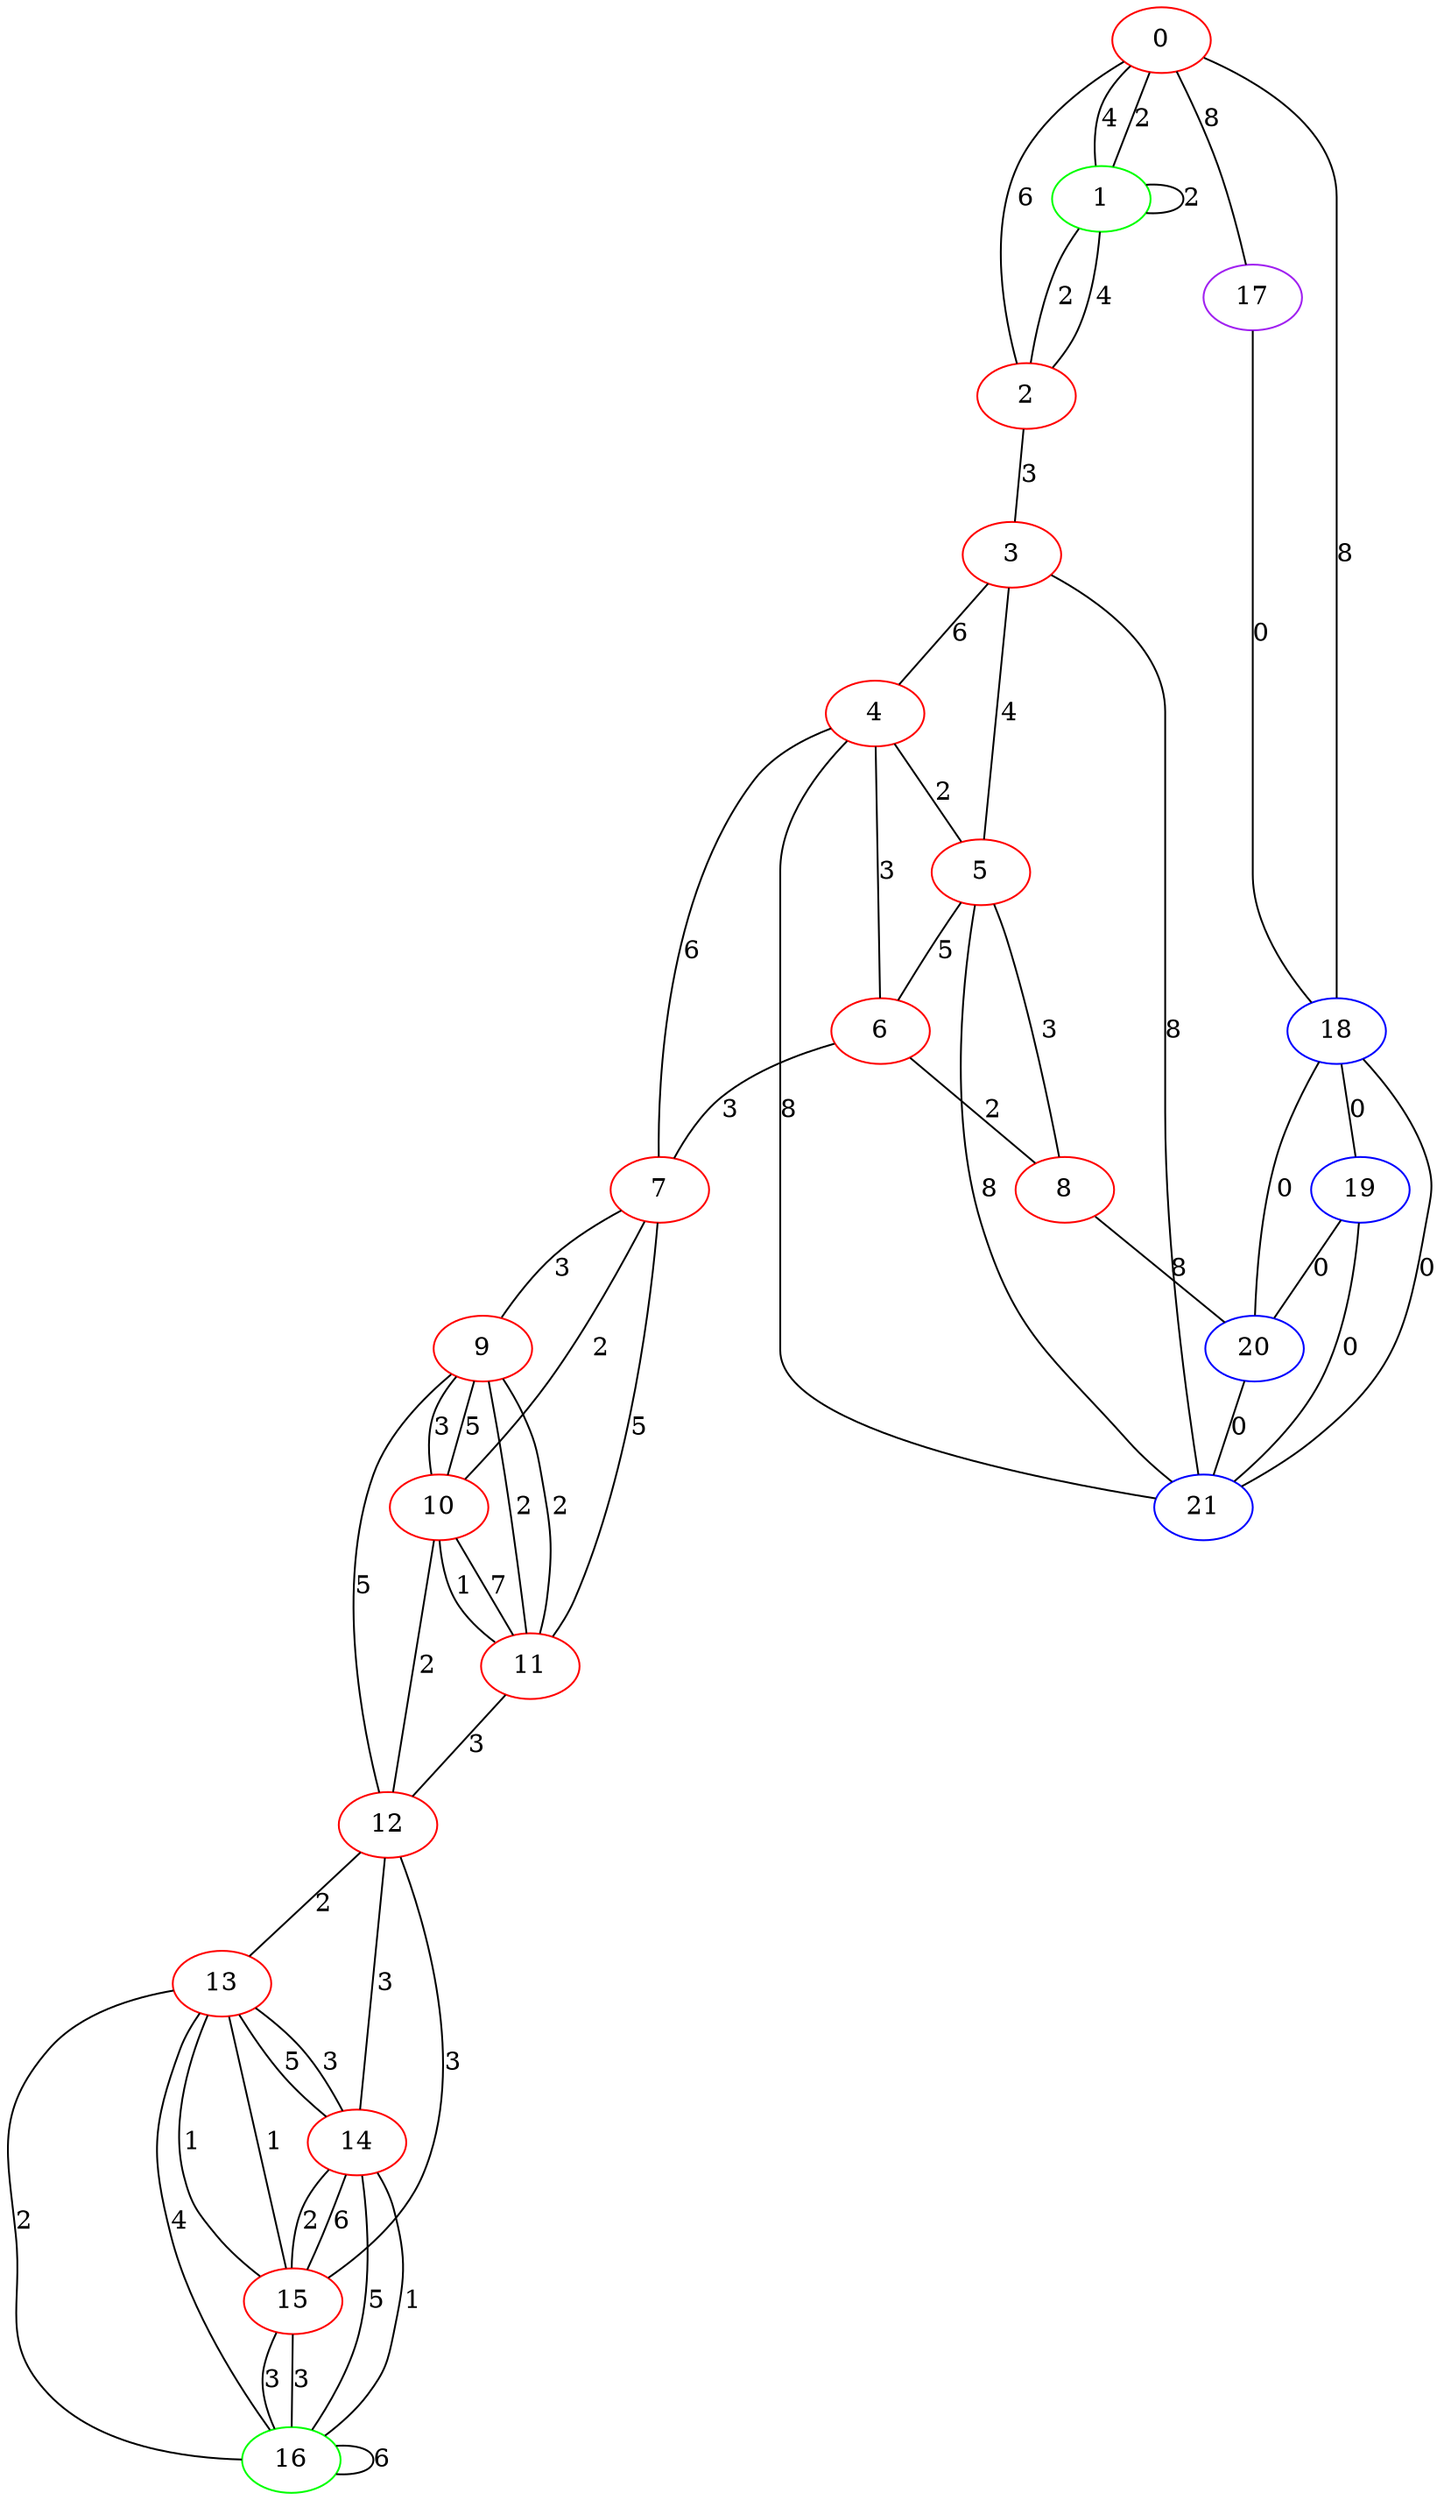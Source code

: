 graph "" {
0 [color=red, weight=1];
1 [color=green, weight=2];
2 [color=red, weight=1];
3 [color=red, weight=1];
4 [color=red, weight=1];
5 [color=red, weight=1];
6 [color=red, weight=1];
7 [color=red, weight=1];
8 [color=red, weight=1];
9 [color=red, weight=1];
10 [color=red, weight=1];
11 [color=red, weight=1];
12 [color=red, weight=1];
13 [color=red, weight=1];
14 [color=red, weight=1];
15 [color=red, weight=1];
16 [color=green, weight=2];
17 [color=purple, weight=4];
18 [color=blue, weight=3];
19 [color=blue, weight=3];
20 [color=blue, weight=3];
21 [color=blue, weight=3];
0 -- 1  [key=0, label=2];
0 -- 1  [key=1, label=4];
0 -- 2  [key=0, label=6];
0 -- 18  [key=0, label=8];
0 -- 17  [key=0, label=8];
1 -- 1  [key=0, label=2];
1 -- 2  [key=0, label=4];
1 -- 2  [key=1, label=2];
2 -- 3  [key=0, label=3];
3 -- 4  [key=0, label=6];
3 -- 5  [key=0, label=4];
3 -- 21  [key=0, label=8];
4 -- 21  [key=0, label=8];
4 -- 5  [key=0, label=2];
4 -- 6  [key=0, label=3];
4 -- 7  [key=0, label=6];
5 -- 8  [key=0, label=3];
5 -- 21  [key=0, label=8];
5 -- 6  [key=0, label=5];
6 -- 8  [key=0, label=2];
6 -- 7  [key=0, label=3];
7 -- 9  [key=0, label=3];
7 -- 10  [key=0, label=2];
7 -- 11  [key=0, label=5];
8 -- 20  [key=0, label=8];
9 -- 10  [key=0, label=5];
9 -- 10  [key=1, label=3];
9 -- 11  [key=0, label=2];
9 -- 11  [key=1, label=2];
9 -- 12  [key=0, label=5];
10 -- 11  [key=0, label=7];
10 -- 11  [key=1, label=1];
10 -- 12  [key=0, label=2];
11 -- 12  [key=0, label=3];
12 -- 13  [key=0, label=2];
12 -- 14  [key=0, label=3];
12 -- 15  [key=0, label=3];
13 -- 16  [key=0, label=2];
13 -- 16  [key=1, label=4];
13 -- 14  [key=0, label=5];
13 -- 14  [key=1, label=3];
13 -- 15  [key=0, label=1];
13 -- 15  [key=1, label=1];
14 -- 16  [key=0, label=5];
14 -- 16  [key=1, label=1];
14 -- 15  [key=0, label=6];
14 -- 15  [key=1, label=2];
15 -- 16  [key=0, label=3];
15 -- 16  [key=1, label=3];
16 -- 16  [key=0, label=6];
17 -- 18  [key=0, label=0];
18 -- 19  [key=0, label=0];
18 -- 20  [key=0, label=0];
18 -- 21  [key=0, label=0];
19 -- 20  [key=0, label=0];
19 -- 21  [key=0, label=0];
20 -- 21  [key=0, label=0];
}
